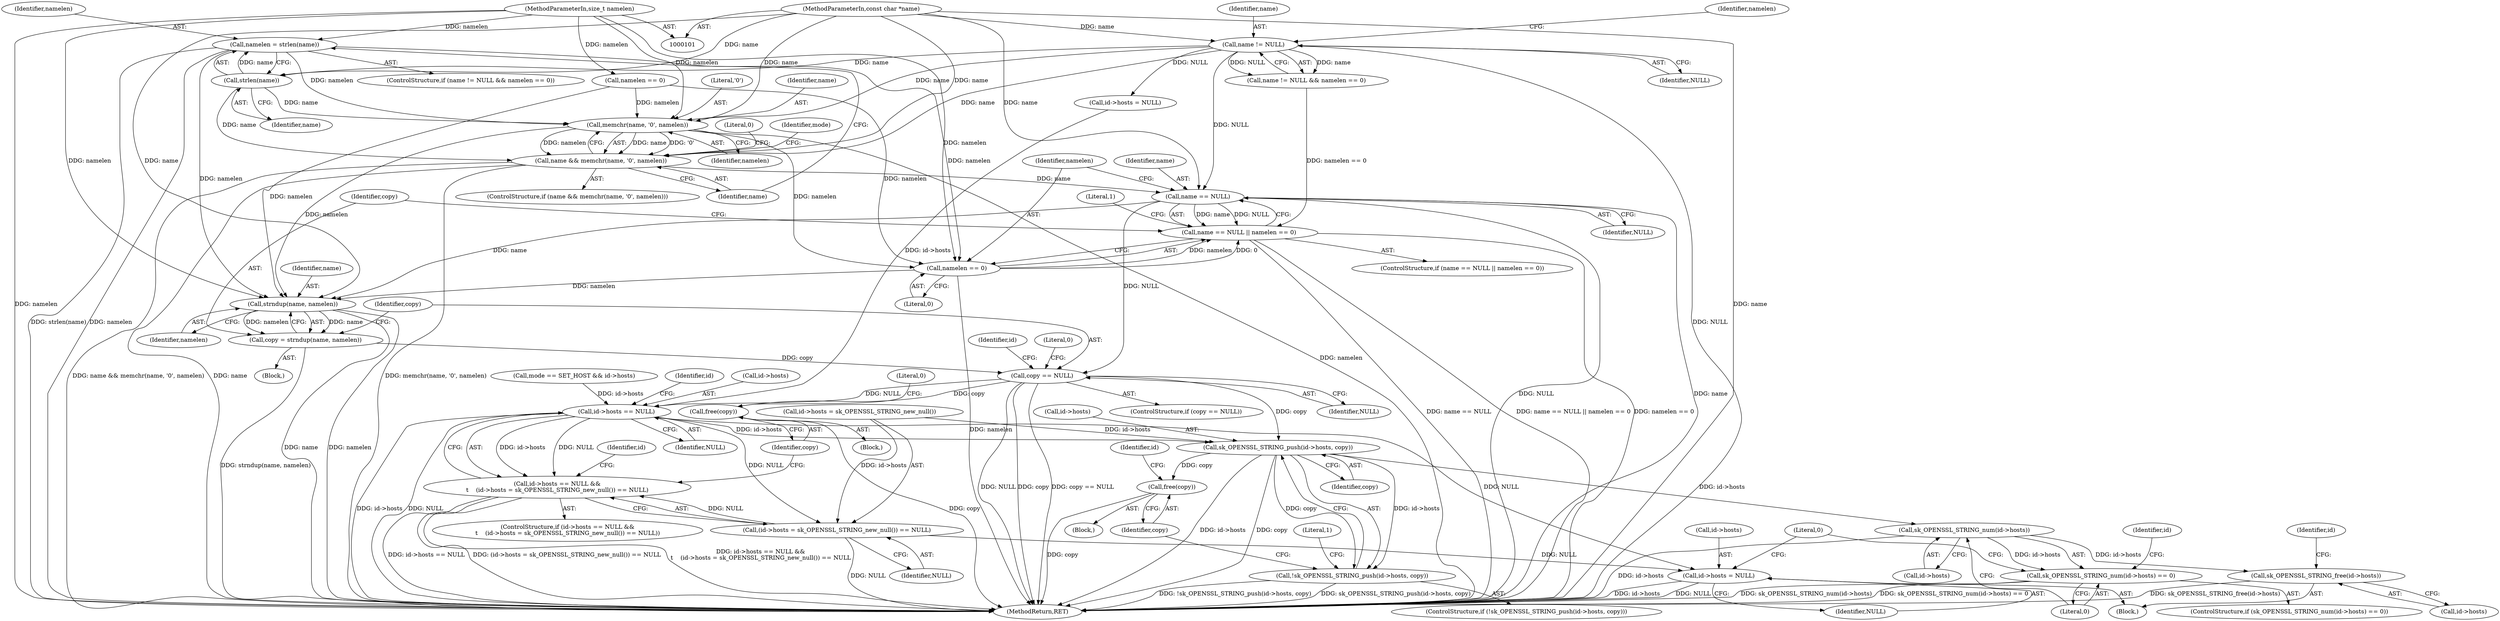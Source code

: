 digraph "0_openbsd_0654414afcce51a16d35d05060190a3ec4618d42@API" {
"1000116" [label="(Call,namelen = strlen(name))"];
"1000118" [label="(Call,strlen(name))"];
"1000110" [label="(Call,name != NULL)"];
"1000104" [label="(MethodParameterIn,const char *name)"];
"1000105" [label="(MethodParameterIn,size_t namelen)"];
"1000123" [label="(Call,memchr(name, '\0', namelen))"];
"1000121" [label="(Call,name && memchr(name, '\0', namelen))"];
"1000149" [label="(Call,name == NULL)"];
"1000148" [label="(Call,name == NULL || namelen == 0)"];
"1000159" [label="(Call,strndup(name, namelen))"];
"1000157" [label="(Call,copy = strndup(name, namelen))"];
"1000163" [label="(Call,copy == NULL)"];
"1000170" [label="(Call,id->hosts == NULL)"];
"1000169" [label="(Call,id->hosts == NULL &&\n\t    (id->hosts = sk_OPENSSL_STRING_new_null()) == NULL)"];
"1000175" [label="(Call,(id->hosts = sk_OPENSSL_STRING_new_null()) == NULL)"];
"1000209" [label="(Call,id->hosts = NULL)"];
"1000189" [label="(Call,sk_OPENSSL_STRING_push(id->hosts, copy))"];
"1000188" [label="(Call,!sk_OPENSSL_STRING_push(id->hosts, copy))"];
"1000195" [label="(Call,free(copy))"];
"1000199" [label="(Call,sk_OPENSSL_STRING_num(id->hosts))"];
"1000198" [label="(Call,sk_OPENSSL_STRING_num(id->hosts) == 0)"];
"1000205" [label="(Call,sk_OPENSSL_STRING_free(id->hosts))"];
"1000183" [label="(Call,free(copy))"];
"1000152" [label="(Call,namelen == 0)"];
"1000205" [label="(Call,sk_OPENSSL_STRING_free(id->hosts))"];
"1000142" [label="(Call,id->hosts = NULL)"];
"1000148" [label="(Call,name == NULL || namelen == 0)"];
"1000195" [label="(Call,free(copy))"];
"1000217" [label="(Literal,1)"];
"1000110" [label="(Call,name != NULL)"];
"1000169" [label="(Call,id->hosts == NULL &&\n\t    (id->hosts = sk_OPENSSL_STRING_new_null()) == NULL)"];
"1000218" [label="(MethodReturn,RET)"];
"1000108" [label="(ControlStructure,if (name != NULL && namelen == 0))"];
"1000152" [label="(Call,namelen == 0)"];
"1000161" [label="(Identifier,namelen)"];
"1000186" [label="(Literal,0)"];
"1000204" [label="(Block,)"];
"1000207" [label="(Identifier,id)"];
"1000114" [label="(Identifier,namelen)"];
"1000191" [label="(Identifier,id)"];
"1000124" [label="(Identifier,name)"];
"1000147" [label="(ControlStructure,if (name == NULL || namelen == 0))"];
"1000167" [label="(Literal,0)"];
"1000157" [label="(Call,copy = strndup(name, namelen))"];
"1000172" [label="(Identifier,id)"];
"1000154" [label="(Literal,0)"];
"1000190" [label="(Call,id->hosts)"];
"1000193" [label="(Identifier,copy)"];
"1000176" [label="(Call,id->hosts = sk_OPENSSL_STRING_new_null())"];
"1000182" [label="(Block,)"];
"1000203" [label="(Literal,0)"];
"1000211" [label="(Identifier,id)"];
"1000113" [label="(Call,namelen == 0)"];
"1000120" [label="(ControlStructure,if (name && memchr(name, '\0', namelen)))"];
"1000171" [label="(Call,id->hosts)"];
"1000162" [label="(ControlStructure,if (copy == NULL))"];
"1000187" [label="(ControlStructure,if (!sk_OPENSSL_STRING_push(id->hosts, copy)))"];
"1000200" [label="(Call,id->hosts)"];
"1000104" [label="(MethodParameterIn,const char *name)"];
"1000153" [label="(Identifier,namelen)"];
"1000150" [label="(Identifier,name)"];
"1000160" [label="(Identifier,name)"];
"1000164" [label="(Identifier,copy)"];
"1000165" [label="(Identifier,NULL)"];
"1000199" [label="(Call,sk_OPENSSL_STRING_num(id->hosts))"];
"1000121" [label="(Call,name && memchr(name, '\0', namelen))"];
"1000194" [label="(Block,)"];
"1000130" [label="(Call,mode == SET_HOST && id->hosts)"];
"1000188" [label="(Call,!sk_OPENSSL_STRING_push(id->hosts, copy))"];
"1000197" [label="(ControlStructure,if (sk_OPENSSL_STRING_num(id->hosts) == 0))"];
"1000168" [label="(ControlStructure,if (id->hosts == NULL &&\n\t    (id->hosts = sk_OPENSSL_STRING_new_null()) == NULL))"];
"1000128" [label="(Literal,0)"];
"1000119" [label="(Identifier,name)"];
"1000122" [label="(Identifier,name)"];
"1000170" [label="(Call,id->hosts == NULL)"];
"1000206" [label="(Call,id->hosts)"];
"1000159" [label="(Call,strndup(name, namelen))"];
"1000209" [label="(Call,id->hosts = NULL)"];
"1000181" [label="(Identifier,NULL)"];
"1000125" [label="(Literal,'\0')"];
"1000116" [label="(Call,namelen = strlen(name))"];
"1000118" [label="(Call,strlen(name))"];
"1000215" [label="(Literal,0)"];
"1000198" [label="(Call,sk_OPENSSL_STRING_num(id->hosts) == 0)"];
"1000105" [label="(MethodParameterIn,size_t namelen)"];
"1000158" [label="(Identifier,copy)"];
"1000210" [label="(Call,id->hosts)"];
"1000126" [label="(Identifier,namelen)"];
"1000201" [label="(Identifier,id)"];
"1000189" [label="(Call,sk_OPENSSL_STRING_push(id->hosts, copy))"];
"1000112" [label="(Identifier,NULL)"];
"1000175" [label="(Call,(id->hosts = sk_OPENSSL_STRING_new_null()) == NULL)"];
"1000117" [label="(Identifier,namelen)"];
"1000149" [label="(Call,name == NULL)"];
"1000163" [label="(Call,copy == NULL)"];
"1000109" [label="(Call,name != NULL && namelen == 0)"];
"1000196" [label="(Identifier,copy)"];
"1000174" [label="(Identifier,NULL)"];
"1000178" [label="(Identifier,id)"];
"1000213" [label="(Identifier,NULL)"];
"1000151" [label="(Identifier,NULL)"];
"1000132" [label="(Identifier,mode)"];
"1000156" [label="(Literal,1)"];
"1000106" [label="(Block,)"];
"1000123" [label="(Call,memchr(name, '\0', namelen))"];
"1000184" [label="(Identifier,copy)"];
"1000183" [label="(Call,free(copy))"];
"1000111" [label="(Identifier,name)"];
"1000116" -> "1000108"  [label="AST: "];
"1000116" -> "1000118"  [label="CFG: "];
"1000117" -> "1000116"  [label="AST: "];
"1000118" -> "1000116"  [label="AST: "];
"1000122" -> "1000116"  [label="CFG: "];
"1000116" -> "1000218"  [label="DDG: strlen(name)"];
"1000116" -> "1000218"  [label="DDG: namelen"];
"1000118" -> "1000116"  [label="DDG: name"];
"1000105" -> "1000116"  [label="DDG: namelen"];
"1000116" -> "1000123"  [label="DDG: namelen"];
"1000116" -> "1000152"  [label="DDG: namelen"];
"1000116" -> "1000159"  [label="DDG: namelen"];
"1000118" -> "1000119"  [label="CFG: "];
"1000119" -> "1000118"  [label="AST: "];
"1000110" -> "1000118"  [label="DDG: name"];
"1000104" -> "1000118"  [label="DDG: name"];
"1000118" -> "1000121"  [label="DDG: name"];
"1000118" -> "1000123"  [label="DDG: name"];
"1000110" -> "1000109"  [label="AST: "];
"1000110" -> "1000112"  [label="CFG: "];
"1000111" -> "1000110"  [label="AST: "];
"1000112" -> "1000110"  [label="AST: "];
"1000114" -> "1000110"  [label="CFG: "];
"1000109" -> "1000110"  [label="CFG: "];
"1000110" -> "1000218"  [label="DDG: NULL"];
"1000110" -> "1000109"  [label="DDG: name"];
"1000110" -> "1000109"  [label="DDG: NULL"];
"1000104" -> "1000110"  [label="DDG: name"];
"1000110" -> "1000121"  [label="DDG: name"];
"1000110" -> "1000123"  [label="DDG: name"];
"1000110" -> "1000142"  [label="DDG: NULL"];
"1000110" -> "1000149"  [label="DDG: NULL"];
"1000104" -> "1000101"  [label="AST: "];
"1000104" -> "1000218"  [label="DDG: name"];
"1000104" -> "1000121"  [label="DDG: name"];
"1000104" -> "1000123"  [label="DDG: name"];
"1000104" -> "1000149"  [label="DDG: name"];
"1000104" -> "1000159"  [label="DDG: name"];
"1000105" -> "1000101"  [label="AST: "];
"1000105" -> "1000218"  [label="DDG: namelen"];
"1000105" -> "1000113"  [label="DDG: namelen"];
"1000105" -> "1000123"  [label="DDG: namelen"];
"1000105" -> "1000152"  [label="DDG: namelen"];
"1000105" -> "1000159"  [label="DDG: namelen"];
"1000123" -> "1000121"  [label="AST: "];
"1000123" -> "1000126"  [label="CFG: "];
"1000124" -> "1000123"  [label="AST: "];
"1000125" -> "1000123"  [label="AST: "];
"1000126" -> "1000123"  [label="AST: "];
"1000121" -> "1000123"  [label="CFG: "];
"1000123" -> "1000218"  [label="DDG: namelen"];
"1000123" -> "1000121"  [label="DDG: name"];
"1000123" -> "1000121"  [label="DDG: '\0'"];
"1000123" -> "1000121"  [label="DDG: namelen"];
"1000113" -> "1000123"  [label="DDG: namelen"];
"1000123" -> "1000152"  [label="DDG: namelen"];
"1000123" -> "1000159"  [label="DDG: namelen"];
"1000121" -> "1000120"  [label="AST: "];
"1000121" -> "1000122"  [label="CFG: "];
"1000122" -> "1000121"  [label="AST: "];
"1000128" -> "1000121"  [label="CFG: "];
"1000132" -> "1000121"  [label="CFG: "];
"1000121" -> "1000218"  [label="DDG: memchr(name, '\0', namelen)"];
"1000121" -> "1000218"  [label="DDG: name && memchr(name, '\0', namelen)"];
"1000121" -> "1000218"  [label="DDG: name"];
"1000121" -> "1000149"  [label="DDG: name"];
"1000149" -> "1000148"  [label="AST: "];
"1000149" -> "1000151"  [label="CFG: "];
"1000150" -> "1000149"  [label="AST: "];
"1000151" -> "1000149"  [label="AST: "];
"1000153" -> "1000149"  [label="CFG: "];
"1000148" -> "1000149"  [label="CFG: "];
"1000149" -> "1000218"  [label="DDG: NULL"];
"1000149" -> "1000218"  [label="DDG: name"];
"1000149" -> "1000148"  [label="DDG: name"];
"1000149" -> "1000148"  [label="DDG: NULL"];
"1000149" -> "1000159"  [label="DDG: name"];
"1000149" -> "1000163"  [label="DDG: NULL"];
"1000148" -> "1000147"  [label="AST: "];
"1000148" -> "1000152"  [label="CFG: "];
"1000152" -> "1000148"  [label="AST: "];
"1000156" -> "1000148"  [label="CFG: "];
"1000158" -> "1000148"  [label="CFG: "];
"1000148" -> "1000218"  [label="DDG: namelen == 0"];
"1000148" -> "1000218"  [label="DDG: name == NULL"];
"1000148" -> "1000218"  [label="DDG: name == NULL || namelen == 0"];
"1000109" -> "1000148"  [label="DDG: namelen == 0"];
"1000152" -> "1000148"  [label="DDG: namelen"];
"1000152" -> "1000148"  [label="DDG: 0"];
"1000159" -> "1000157"  [label="AST: "];
"1000159" -> "1000161"  [label="CFG: "];
"1000160" -> "1000159"  [label="AST: "];
"1000161" -> "1000159"  [label="AST: "];
"1000157" -> "1000159"  [label="CFG: "];
"1000159" -> "1000218"  [label="DDG: name"];
"1000159" -> "1000218"  [label="DDG: namelen"];
"1000159" -> "1000157"  [label="DDG: name"];
"1000159" -> "1000157"  [label="DDG: namelen"];
"1000113" -> "1000159"  [label="DDG: namelen"];
"1000152" -> "1000159"  [label="DDG: namelen"];
"1000157" -> "1000106"  [label="AST: "];
"1000158" -> "1000157"  [label="AST: "];
"1000164" -> "1000157"  [label="CFG: "];
"1000157" -> "1000218"  [label="DDG: strndup(name, namelen)"];
"1000157" -> "1000163"  [label="DDG: copy"];
"1000163" -> "1000162"  [label="AST: "];
"1000163" -> "1000165"  [label="CFG: "];
"1000164" -> "1000163"  [label="AST: "];
"1000165" -> "1000163"  [label="AST: "];
"1000167" -> "1000163"  [label="CFG: "];
"1000172" -> "1000163"  [label="CFG: "];
"1000163" -> "1000218"  [label="DDG: copy"];
"1000163" -> "1000218"  [label="DDG: copy == NULL"];
"1000163" -> "1000218"  [label="DDG: NULL"];
"1000163" -> "1000170"  [label="DDG: NULL"];
"1000163" -> "1000183"  [label="DDG: copy"];
"1000163" -> "1000189"  [label="DDG: copy"];
"1000170" -> "1000169"  [label="AST: "];
"1000170" -> "1000174"  [label="CFG: "];
"1000171" -> "1000170"  [label="AST: "];
"1000174" -> "1000170"  [label="AST: "];
"1000178" -> "1000170"  [label="CFG: "];
"1000169" -> "1000170"  [label="CFG: "];
"1000170" -> "1000218"  [label="DDG: id->hosts"];
"1000170" -> "1000218"  [label="DDG: NULL"];
"1000170" -> "1000169"  [label="DDG: id->hosts"];
"1000170" -> "1000169"  [label="DDG: NULL"];
"1000130" -> "1000170"  [label="DDG: id->hosts"];
"1000142" -> "1000170"  [label="DDG: id->hosts"];
"1000170" -> "1000175"  [label="DDG: NULL"];
"1000170" -> "1000189"  [label="DDG: id->hosts"];
"1000170" -> "1000209"  [label="DDG: NULL"];
"1000169" -> "1000168"  [label="AST: "];
"1000169" -> "1000175"  [label="CFG: "];
"1000175" -> "1000169"  [label="AST: "];
"1000184" -> "1000169"  [label="CFG: "];
"1000191" -> "1000169"  [label="CFG: "];
"1000169" -> "1000218"  [label="DDG: id->hosts == NULL &&\n\t    (id->hosts = sk_OPENSSL_STRING_new_null()) == NULL"];
"1000169" -> "1000218"  [label="DDG: id->hosts == NULL"];
"1000169" -> "1000218"  [label="DDG: (id->hosts = sk_OPENSSL_STRING_new_null()) == NULL"];
"1000175" -> "1000169"  [label="DDG: NULL"];
"1000175" -> "1000181"  [label="CFG: "];
"1000176" -> "1000175"  [label="AST: "];
"1000181" -> "1000175"  [label="AST: "];
"1000175" -> "1000218"  [label="DDG: NULL"];
"1000176" -> "1000175"  [label="DDG: id->hosts"];
"1000175" -> "1000209"  [label="DDG: NULL"];
"1000209" -> "1000204"  [label="AST: "];
"1000209" -> "1000213"  [label="CFG: "];
"1000210" -> "1000209"  [label="AST: "];
"1000213" -> "1000209"  [label="AST: "];
"1000215" -> "1000209"  [label="CFG: "];
"1000209" -> "1000218"  [label="DDG: id->hosts"];
"1000209" -> "1000218"  [label="DDG: NULL"];
"1000189" -> "1000188"  [label="AST: "];
"1000189" -> "1000193"  [label="CFG: "];
"1000190" -> "1000189"  [label="AST: "];
"1000193" -> "1000189"  [label="AST: "];
"1000188" -> "1000189"  [label="CFG: "];
"1000189" -> "1000218"  [label="DDG: id->hosts"];
"1000189" -> "1000218"  [label="DDG: copy"];
"1000189" -> "1000188"  [label="DDG: id->hosts"];
"1000189" -> "1000188"  [label="DDG: copy"];
"1000176" -> "1000189"  [label="DDG: id->hosts"];
"1000189" -> "1000195"  [label="DDG: copy"];
"1000189" -> "1000199"  [label="DDG: id->hosts"];
"1000188" -> "1000187"  [label="AST: "];
"1000196" -> "1000188"  [label="CFG: "];
"1000217" -> "1000188"  [label="CFG: "];
"1000188" -> "1000218"  [label="DDG: !sk_OPENSSL_STRING_push(id->hosts, copy)"];
"1000188" -> "1000218"  [label="DDG: sk_OPENSSL_STRING_push(id->hosts, copy)"];
"1000195" -> "1000194"  [label="AST: "];
"1000195" -> "1000196"  [label="CFG: "];
"1000196" -> "1000195"  [label="AST: "];
"1000201" -> "1000195"  [label="CFG: "];
"1000195" -> "1000218"  [label="DDG: copy"];
"1000199" -> "1000198"  [label="AST: "];
"1000199" -> "1000200"  [label="CFG: "];
"1000200" -> "1000199"  [label="AST: "];
"1000203" -> "1000199"  [label="CFG: "];
"1000199" -> "1000218"  [label="DDG: id->hosts"];
"1000199" -> "1000198"  [label="DDG: id->hosts"];
"1000199" -> "1000205"  [label="DDG: id->hosts"];
"1000198" -> "1000197"  [label="AST: "];
"1000198" -> "1000203"  [label="CFG: "];
"1000203" -> "1000198"  [label="AST: "];
"1000207" -> "1000198"  [label="CFG: "];
"1000215" -> "1000198"  [label="CFG: "];
"1000198" -> "1000218"  [label="DDG: sk_OPENSSL_STRING_num(id->hosts)"];
"1000198" -> "1000218"  [label="DDG: sk_OPENSSL_STRING_num(id->hosts) == 0"];
"1000205" -> "1000204"  [label="AST: "];
"1000205" -> "1000206"  [label="CFG: "];
"1000206" -> "1000205"  [label="AST: "];
"1000211" -> "1000205"  [label="CFG: "];
"1000205" -> "1000218"  [label="DDG: sk_OPENSSL_STRING_free(id->hosts)"];
"1000183" -> "1000182"  [label="AST: "];
"1000183" -> "1000184"  [label="CFG: "];
"1000184" -> "1000183"  [label="AST: "];
"1000186" -> "1000183"  [label="CFG: "];
"1000183" -> "1000218"  [label="DDG: copy"];
"1000152" -> "1000154"  [label="CFG: "];
"1000153" -> "1000152"  [label="AST: "];
"1000154" -> "1000152"  [label="AST: "];
"1000152" -> "1000218"  [label="DDG: namelen"];
"1000113" -> "1000152"  [label="DDG: namelen"];
}
